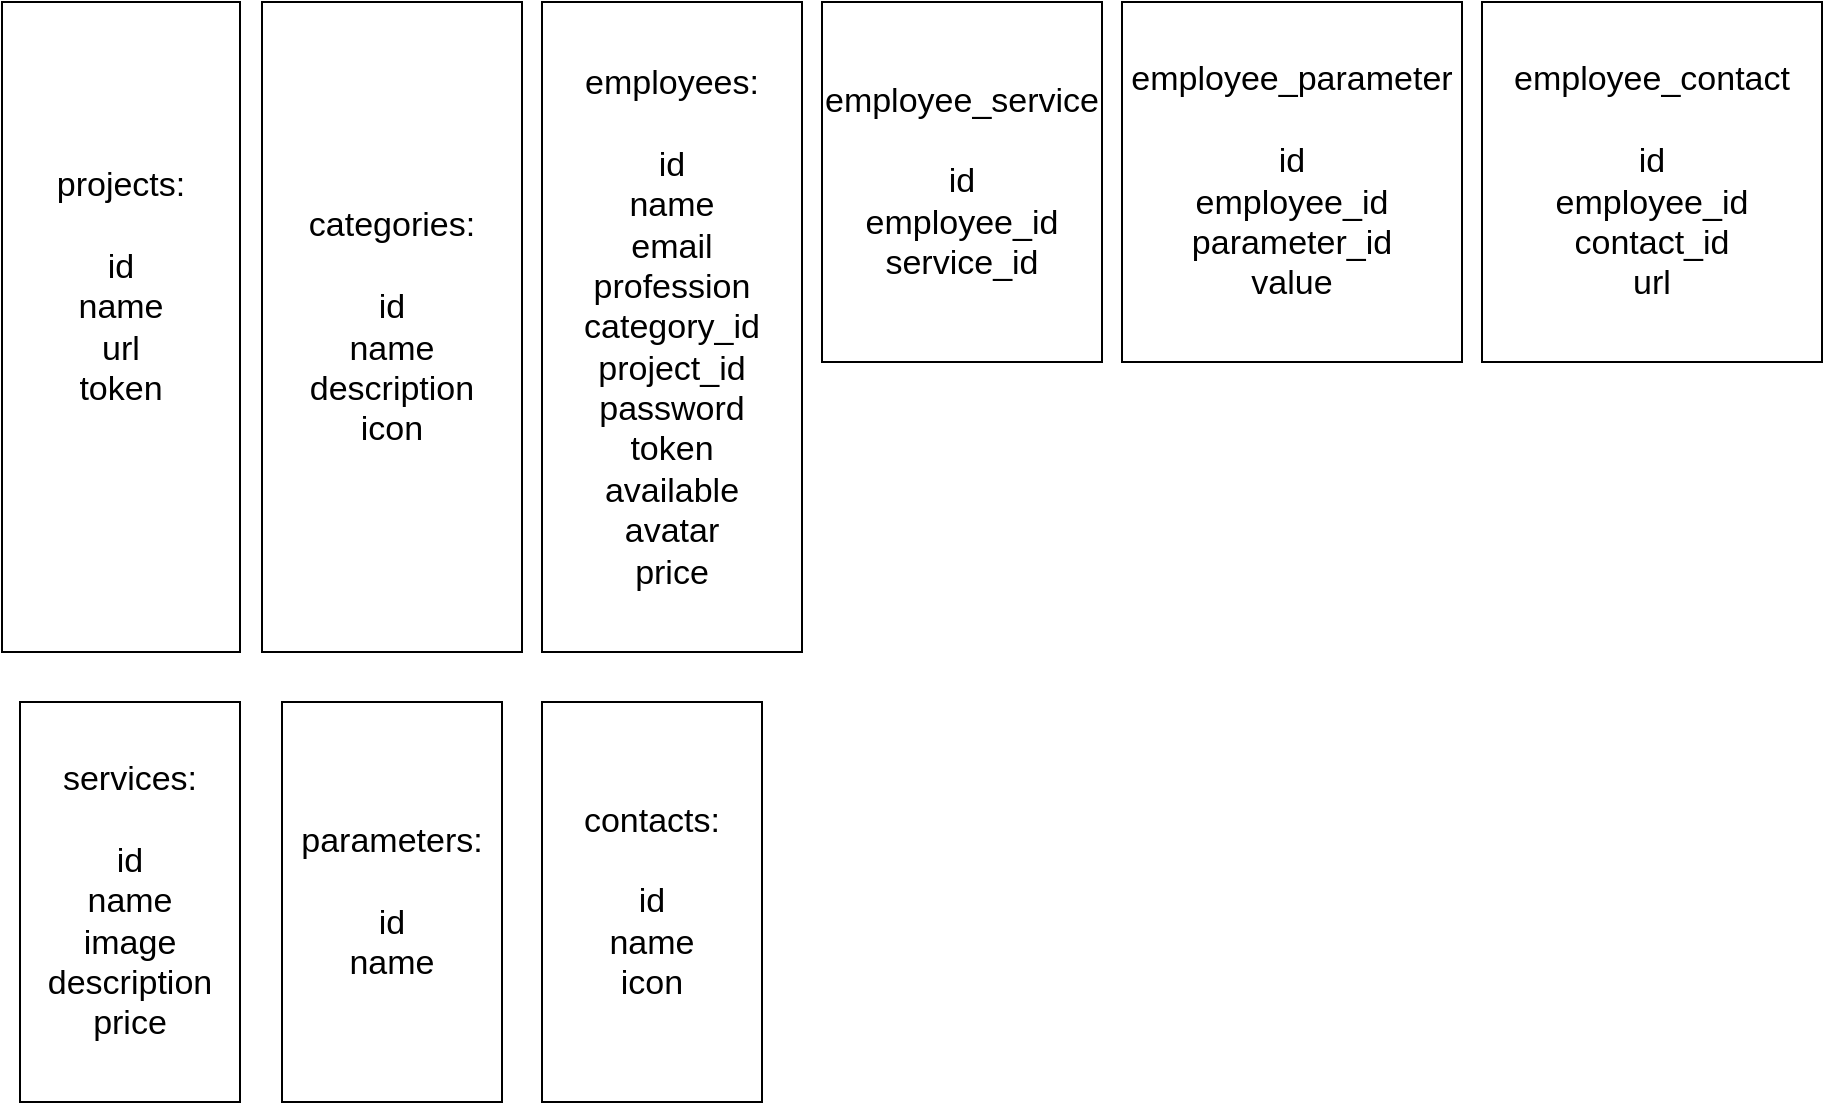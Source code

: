 <mxfile version="20.5.3" type="github">
  <diagram id="H-Dd7WlKDhxXR-rVQIW4" name="Страница 1">
    <mxGraphModel dx="946" dy="646" grid="1" gridSize="10" guides="1" tooltips="1" connect="1" arrows="1" fold="1" page="1" pageScale="1" pageWidth="1169" pageHeight="827" math="0" shadow="0">
      <root>
        <mxCell id="0" />
        <mxCell id="1" parent="0" />
        <mxCell id="qNT37I8Oy0PcpBx6xDKz-1" value="&lt;font style=&quot;font-size: 17px;&quot;&gt;projects:&lt;br&gt;&lt;br&gt;id&lt;br&gt;name&lt;br&gt;url&lt;br&gt;token&lt;br&gt;&lt;br&gt;&lt;br&gt;&lt;/font&gt;" style="rounded=0;whiteSpace=wrap;html=1;" vertex="1" parent="1">
          <mxGeometry y="35" width="119" height="325" as="geometry" />
        </mxCell>
        <mxCell id="qNT37I8Oy0PcpBx6xDKz-2" value="employees:&lt;br&gt;&lt;br&gt;id&lt;br&gt;name&lt;br&gt;email&lt;br&gt;profession&lt;br&gt;category_id&lt;br&gt;project_id&lt;br&gt;password&lt;br&gt;token&lt;br&gt;available&lt;br&gt;avatar&lt;br&gt;price" style="rounded=0;whiteSpace=wrap;html=1;fontSize=17;" vertex="1" parent="1">
          <mxGeometry x="270" y="35" width="130" height="325" as="geometry" />
        </mxCell>
        <mxCell id="qNT37I8Oy0PcpBx6xDKz-5" value="categories:&lt;br&gt;&lt;br&gt;id&lt;br&gt;name&lt;br&gt;description&lt;br&gt;icon" style="rounded=0;whiteSpace=wrap;html=1;fontSize=17;" vertex="1" parent="1">
          <mxGeometry x="130" y="35" width="130" height="325" as="geometry" />
        </mxCell>
        <mxCell id="qNT37I8Oy0PcpBx6xDKz-8" value="services:&lt;br&gt;&lt;br&gt;id&lt;br&gt;name&lt;br&gt;image&lt;br&gt;description&lt;br&gt;price" style="whiteSpace=wrap;html=1;fontSize=17;" vertex="1" parent="1">
          <mxGeometry x="9" y="385" width="110" height="200" as="geometry" />
        </mxCell>
        <mxCell id="qNT37I8Oy0PcpBx6xDKz-11" value="parameters:&lt;br&gt;&lt;span style=&quot;color: rgba(0, 0, 0, 0); font-family: monospace; font-size: 0px; text-align: start;&quot;&gt;%3CmxGraphModel%3E%3Croot%3E%3CmxCell%20id%3D%220%22%2F%3E%3CmxCell%20id%3D%221%22%20parent%3D%220%22%2F%3E%3CmxCell%20id%3D%222%22%20value%3D%22services%3A%26lt%3Bbr%26gt%3B%26lt%3Bbr%26gt%3Bid%26lt%3Bbr%26gt%3Bname%26lt%3Bbr%26gt%3Bimage%26lt%3Bbr%26gt%3Bdescription%26lt%3Bbr%26gt%3Bprice%22%20style%3D%22whiteSpace%3Dwrap%3Bhtml%3D1%3BfontSize%3D17%3B%22%20vertex%3D%221%22%20parent%3D%221%22%3E%3CmxGeometry%20x%3D%229%22%20y%3D%22385%22%20width%3D%22110%22%20height%3D%22200%22%20as%3D%22geometry%22%2F%3E%3C%2FmxCell%3E%3C%2Froot%3E%3C%2FmxGraphModel%3E&lt;/span&gt;&lt;br&gt;id&lt;br&gt;name" style="whiteSpace=wrap;html=1;fontSize=17;" vertex="1" parent="1">
          <mxGeometry x="140" y="385" width="110" height="200" as="geometry" />
        </mxCell>
        <mxCell id="qNT37I8Oy0PcpBx6xDKz-12" value="contacts:&lt;br&gt;&lt;br&gt;id&lt;br&gt;name&lt;br&gt;icon" style="whiteSpace=wrap;html=1;fontSize=17;" vertex="1" parent="1">
          <mxGeometry x="270" y="385" width="110" height="200" as="geometry" />
        </mxCell>
        <mxCell id="qNT37I8Oy0PcpBx6xDKz-13" value="employee_service&lt;br&gt;&lt;br&gt;id&lt;br&gt;employee_id&lt;br&gt;service_id" style="rounded=0;whiteSpace=wrap;html=1;fontSize=17;" vertex="1" parent="1">
          <mxGeometry x="410" y="35" width="140" height="180" as="geometry" />
        </mxCell>
        <mxCell id="qNT37I8Oy0PcpBx6xDKz-14" value="employee_parameter&lt;br&gt;&lt;br&gt;id&lt;br&gt;employee_id&lt;br&gt;parameter_id&lt;br&gt;value" style="rounded=0;whiteSpace=wrap;html=1;fontSize=17;" vertex="1" parent="1">
          <mxGeometry x="560" y="35" width="170" height="180" as="geometry" />
        </mxCell>
        <mxCell id="qNT37I8Oy0PcpBx6xDKz-15" value="employee_contact&lt;br&gt;&lt;br&gt;id&lt;br&gt;employee_id&lt;br&gt;contact_id&lt;br&gt;url" style="rounded=0;whiteSpace=wrap;html=1;fontSize=17;" vertex="1" parent="1">
          <mxGeometry x="740" y="35" width="170" height="180" as="geometry" />
        </mxCell>
      </root>
    </mxGraphModel>
  </diagram>
</mxfile>
